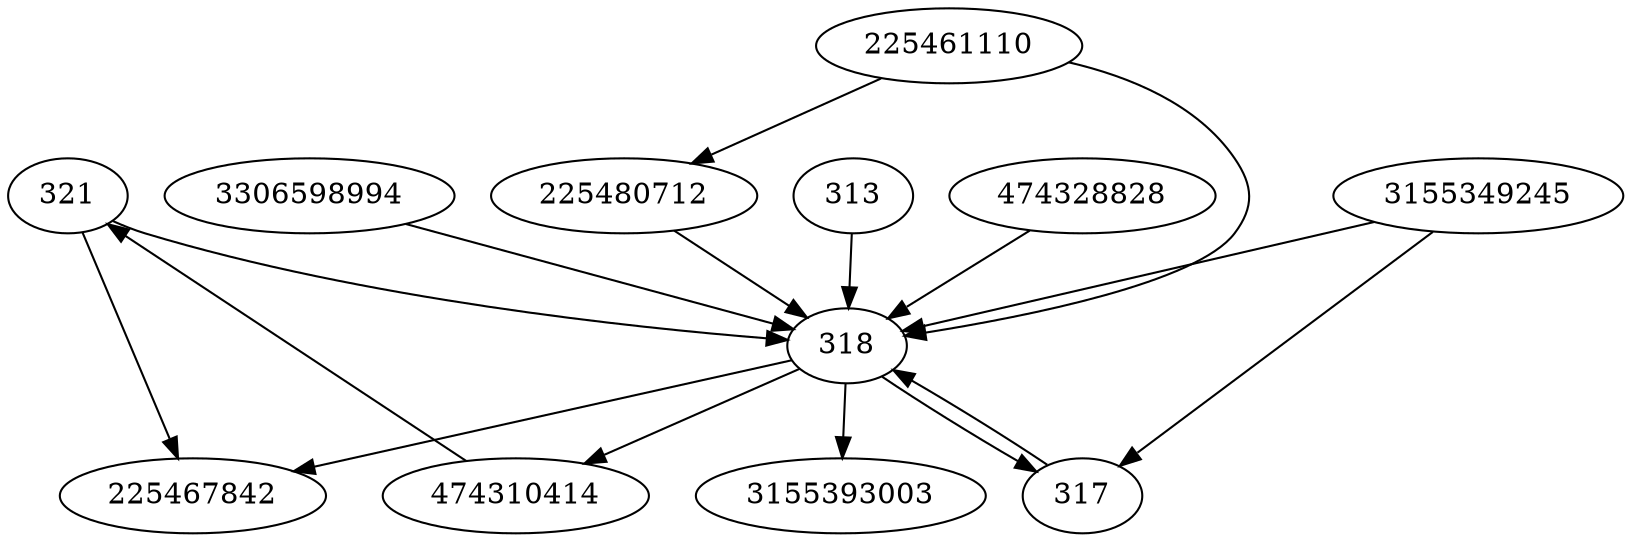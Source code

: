 strict digraph  {
321;
225467842;
225480712;
3155393003;
474310414;
3306598994;
225461110;
313;
317;
474328828;
3155349245;
318;
321 -> 225467842;
321 -> 318;
225480712 -> 318;
474310414 -> 321;
3306598994 -> 318;
225461110 -> 318;
225461110 -> 225480712;
313 -> 318;
317 -> 318;
474328828 -> 318;
3155349245 -> 317;
3155349245 -> 318;
318 -> 225467842;
318 -> 317;
318 -> 474310414;
318 -> 3155393003;
}
